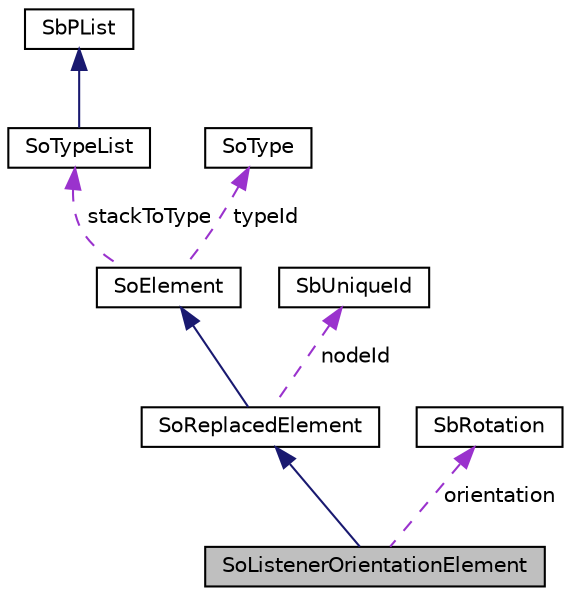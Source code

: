 digraph "SoListenerOrientationElement"
{
 // LATEX_PDF_SIZE
  edge [fontname="Helvetica",fontsize="10",labelfontname="Helvetica",labelfontsize="10"];
  node [fontname="Helvetica",fontsize="10",shape=record];
  Node1 [label="SoListenerOrientationElement",height=0.2,width=0.4,color="black", fillcolor="grey75", style="filled", fontcolor="black",tooltip="The SoListenerOrientationElement holds the orientation of the current listener."];
  Node2 -> Node1 [dir="back",color="midnightblue",fontsize="10",style="solid",fontname="Helvetica"];
  Node2 [label="SoReplacedElement",height=0.2,width=0.4,color="black", fillcolor="white", style="filled",URL="$classSoReplacedElement.html",tooltip="The SoReplacedElement class is an abstract element superclass."];
  Node3 -> Node2 [dir="back",color="midnightblue",fontsize="10",style="solid",fontname="Helvetica"];
  Node3 [label="SoElement",height=0.2,width=0.4,color="black", fillcolor="white", style="filled",URL="$classSoElement.html",tooltip="SoElement is the abstract base class for all elements."];
  Node4 -> Node3 [dir="back",color="darkorchid3",fontsize="10",style="dashed",label=" stackToType" ,fontname="Helvetica"];
  Node4 [label="SoTypeList",height=0.2,width=0.4,color="black", fillcolor="white", style="filled",URL="$classSoTypeList.html",tooltip="The SoTypeList class is a container class for arrays of SoType objects."];
  Node5 -> Node4 [dir="back",color="midnightblue",fontsize="10",style="solid",fontname="Helvetica"];
  Node5 [label="SbPList",height=0.2,width=0.4,color="black", fillcolor="white", style="filled",URL="$classSbPList.html",tooltip="The SbPList class is a container class for void pointers."];
  Node6 -> Node3 [dir="back",color="darkorchid3",fontsize="10",style="dashed",label=" typeId" ,fontname="Helvetica"];
  Node6 [label="SoType",height=0.2,width=0.4,color="black", fillcolor="white", style="filled",URL="$classSoType.html",tooltip="The SoType class is the basis for the runtime type system in Coin."];
  Node7 -> Node2 [dir="back",color="darkorchid3",fontsize="10",style="dashed",label=" nodeId" ,fontname="Helvetica"];
  Node7 [label="SbUniqueId",height=0.2,width=0.4,color="black", fillcolor="white", style="filled",URL="$classSbUniqueId.html",tooltip="SbUniqueId is an integer type for node identifiers."];
  Node8 -> Node1 [dir="back",color="darkorchid3",fontsize="10",style="dashed",label=" orientation" ,fontname="Helvetica"];
  Node8 [label="SbRotation",height=0.2,width=0.4,color="black", fillcolor="white", style="filled",URL="$classSbRotation.html",tooltip="The SbRotation class represents a rotation in 3D space."];
}
